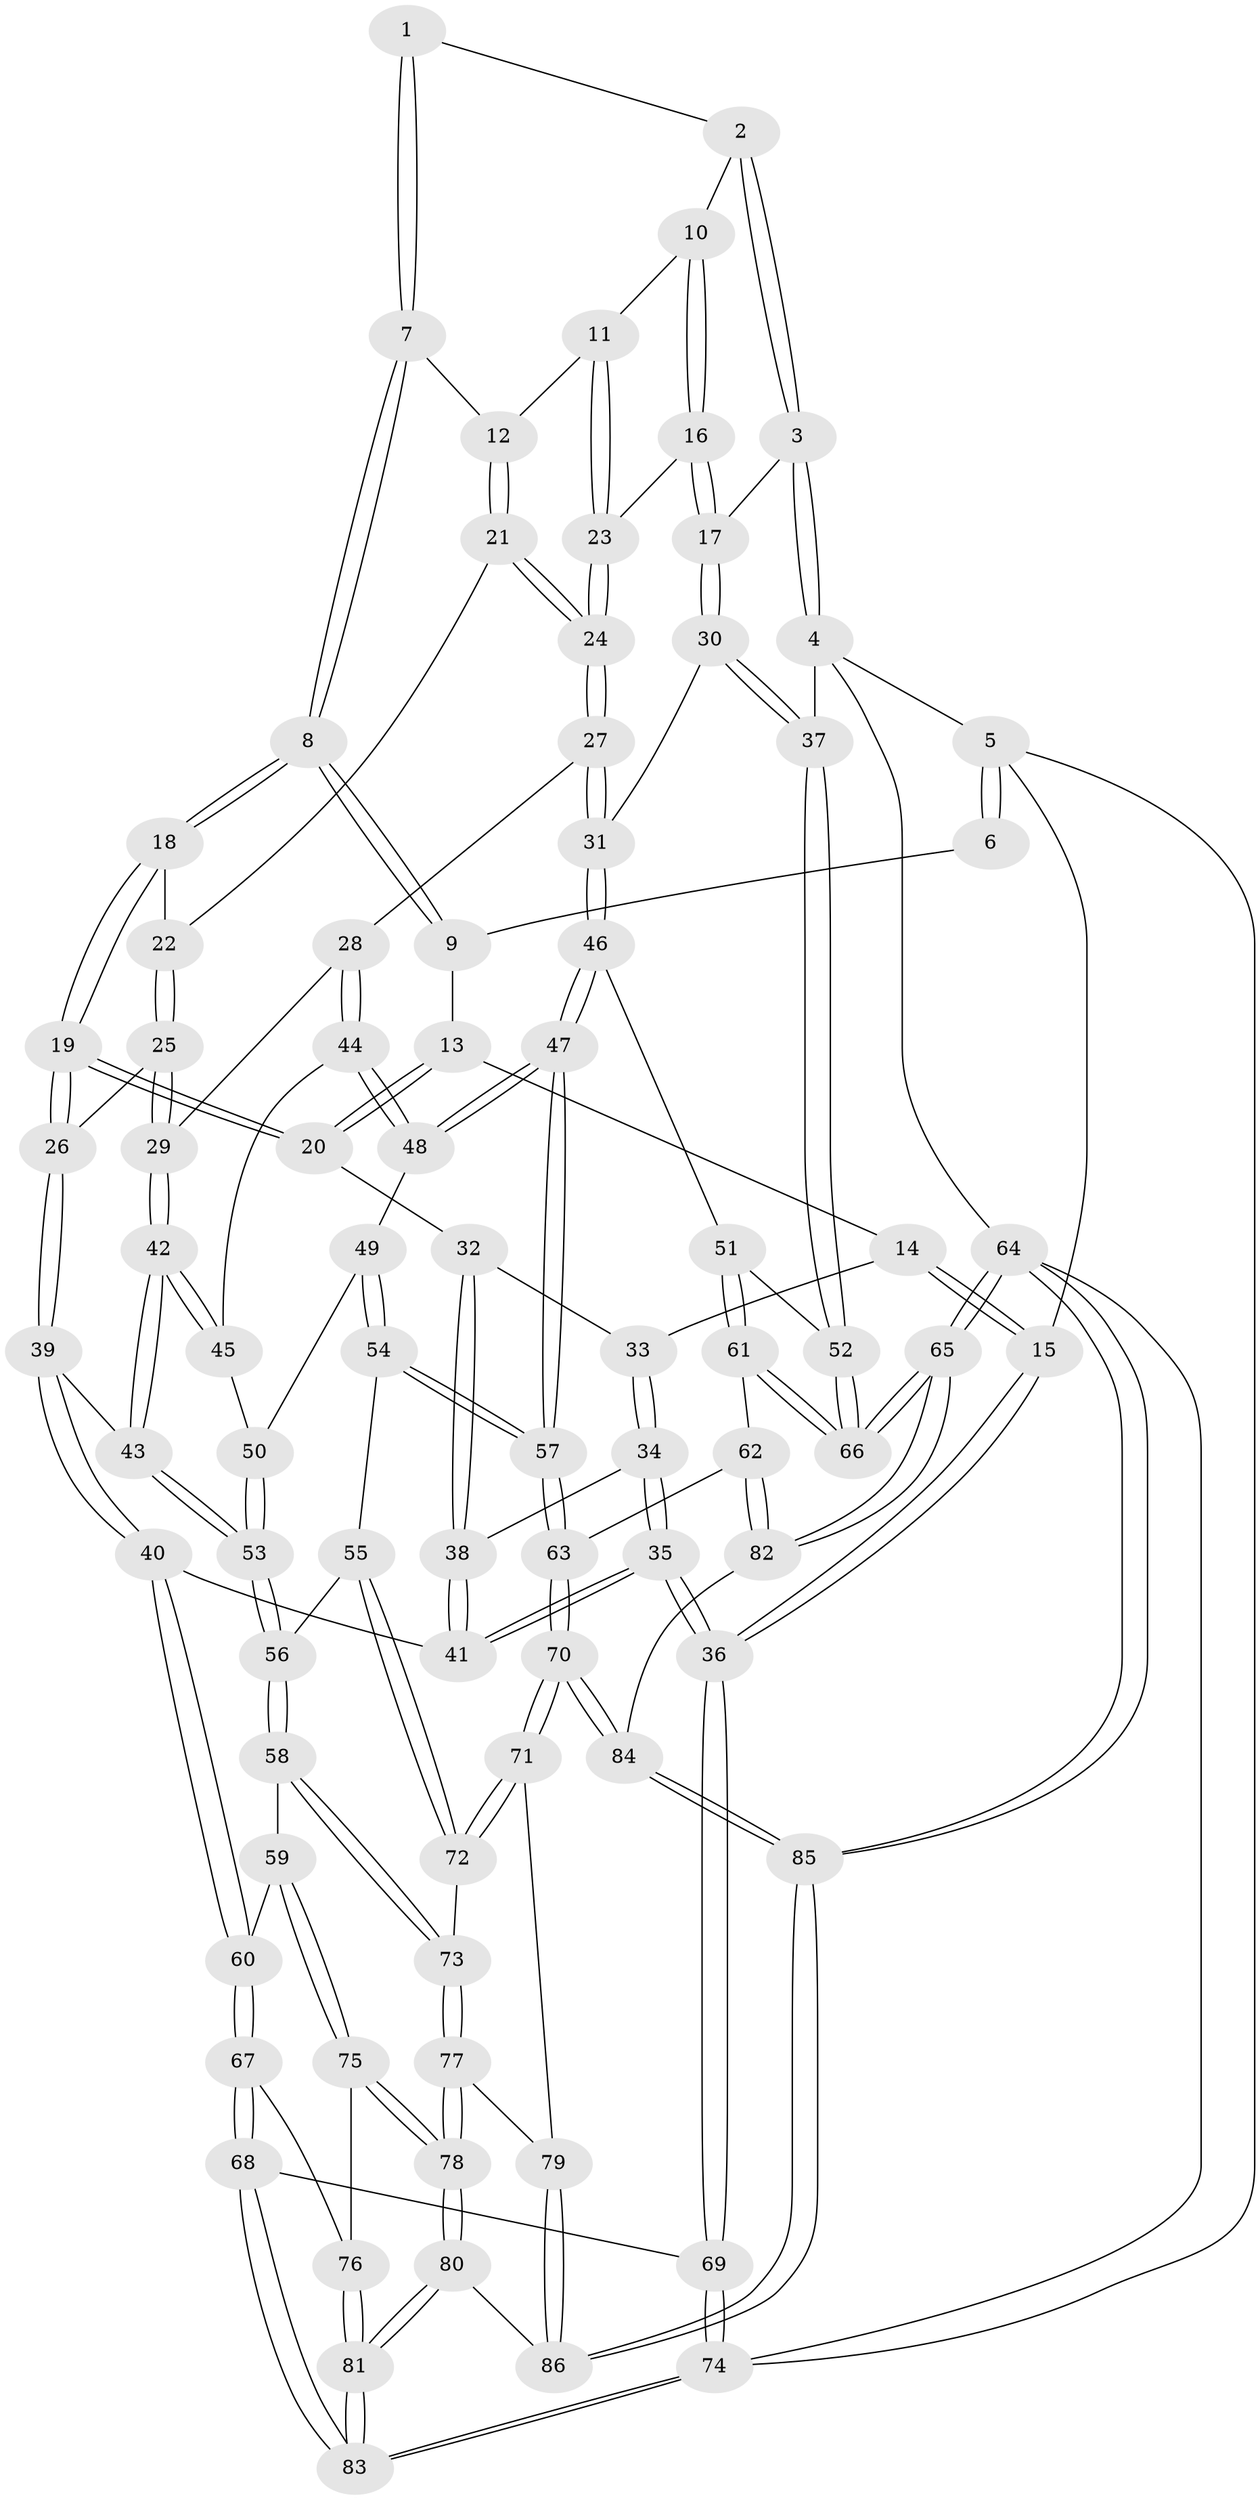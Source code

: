 // Generated by graph-tools (version 1.1) at 2025/27/03/09/25 03:27:03]
// undirected, 86 vertices, 212 edges
graph export_dot {
graph [start="1"]
  node [color=gray90,style=filled];
  1 [pos="+0.5457748834171376+0"];
  2 [pos="+0.620813664851505+0"];
  3 [pos="+1+0"];
  4 [pos="+1+0"];
  5 [pos="+0+0"];
  6 [pos="+0.138191169307219+0"];
  7 [pos="+0.44292496938544473+0.13524408886962414"];
  8 [pos="+0.387110911927623+0.1647895812457562"];
  9 [pos="+0.21866041792469412+0.10061771093469084"];
  10 [pos="+0.7002677900494313+0.09234402595509845"];
  11 [pos="+0.5273943668946975+0.20918189471044693"];
  12 [pos="+0.4982138803278204+0.19416460718753012"];
  13 [pos="+0.18569287041801674+0.15171379512755598"];
  14 [pos="+0.07501839154248256+0.23838151358046952"];
  15 [pos="+0+0.09939418528883272"];
  16 [pos="+0.7501690309642073+0.19070430548235848"];
  17 [pos="+0.8135447436429296+0.23677666316218096"];
  18 [pos="+0.3634014857117425+0.2282185117789332"];
  19 [pos="+0.3188327327348942+0.3170974277492481"];
  20 [pos="+0.3065239372938736+0.31666909223238393"];
  21 [pos="+0.4759837931699782+0.2936719691902891"];
  22 [pos="+0.4691050833777779+0.304661259657389"];
  23 [pos="+0.586407685825667+0.26027326553786645"];
  24 [pos="+0.5814533559233721+0.31848929020293715"];
  25 [pos="+0.4523158340593434+0.3644968840495416"];
  26 [pos="+0.3610551309573324+0.3739145707933895"];
  27 [pos="+0.5838535866223132+0.35619096088322905"];
  28 [pos="+0.5568704413445379+0.3953930988862085"];
  29 [pos="+0.5319195341452964+0.39907478920064376"];
  30 [pos="+0.8152521573517416+0.24011505157786756"];
  31 [pos="+0.8184760637339342+0.36348945165861984"];
  32 [pos="+0.2544164315517916+0.3306625704671278"];
  33 [pos="+0.08190845329969079+0.2508346409508839"];
  34 [pos="+0.08941979125925478+0.38393060711554094"];
  35 [pos="+0+0.5573172720356975"];
  36 [pos="+0+0.6266404691378871"];
  37 [pos="+1+0.17547538836350493"];
  38 [pos="+0.1847485946305951+0.4295387188347954"];
  39 [pos="+0.3484739551062236+0.5086892286281093"];
  40 [pos="+0.2767652576591322+0.5608303327597544"];
  41 [pos="+0.20084058338289396+0.4859778018000175"];
  42 [pos="+0.45804810394086765+0.5153133339914049"];
  43 [pos="+0.4432167635769822+0.5322555879459565"];
  44 [pos="+0.586472459532693+0.4431195962527518"];
  45 [pos="+0.5495084259375043+0.4987560860529768"];
  46 [pos="+0.8467663013309051+0.4396161639852692"];
  47 [pos="+0.8195957656967263+0.4670014058096118"];
  48 [pos="+0.6425517336758464+0.4937830283849867"];
  49 [pos="+0.6238297280046315+0.5324658460129642"];
  50 [pos="+0.5509583608772537+0.549979346480456"];
  51 [pos="+0.8965422684061294+0.45478514155628547"];
  52 [pos="+1+0.4456475823740894"];
  53 [pos="+0.4913242740838852+0.591925129392734"];
  54 [pos="+0.6361703092762858+0.6433641497729141"];
  55 [pos="+0.5716606529114139+0.6534472664076156"];
  56 [pos="+0.501167352612425+0.6339990704497633"];
  57 [pos="+0.7433746906464793+0.6933864657659979"];
  58 [pos="+0.45081051470288747+0.6985130332477488"];
  59 [pos="+0.42638164676630513+0.7088234946138792"];
  60 [pos="+0.2760834985134099+0.5634355975544192"];
  61 [pos="+0.9410909375269277+0.6798084253293222"];
  62 [pos="+0.8612963679906954+0.7755908115231738"];
  63 [pos="+0.7769384122789503+0.7936831043914623"];
  64 [pos="+1+1"];
  65 [pos="+1+1"];
  66 [pos="+1+0.6450684735510749"];
  67 [pos="+0.1508426659004988+0.7374133126763305"];
  68 [pos="+0.10942627342724663+0.7471180426451924"];
  69 [pos="+0+0.6978730825511766"];
  70 [pos="+0.7746227843823215+0.7979686280246069"];
  71 [pos="+0.6925156075949215+0.8194785884895158"];
  72 [pos="+0.5714274633311346+0.7284880476104811"];
  73 [pos="+0.5256353545169823+0.7725037406358575"];
  74 [pos="+0+1"];
  75 [pos="+0.38167698031030867+0.7742877823933455"];
  76 [pos="+0.24426886592604777+0.7846368073809814"];
  77 [pos="+0.5505382146490472+0.8634972908781041"];
  78 [pos="+0.47580984062229403+0.9319605397415888"];
  79 [pos="+0.6489175551519005+0.8395968523577572"];
  80 [pos="+0.40828826285642594+1"];
  81 [pos="+0.394366789229931+1"];
  82 [pos="+1+0.9947994488200399"];
  83 [pos="+0.213307697591058+1"];
  84 [pos="+0.7976158996403031+0.9315679748598029"];
  85 [pos="+0.7459262369583243+1"];
  86 [pos="+0.6208134458387268+1"];
  1 -- 2;
  1 -- 7;
  1 -- 7;
  2 -- 3;
  2 -- 3;
  2 -- 10;
  3 -- 4;
  3 -- 4;
  3 -- 17;
  4 -- 5;
  4 -- 37;
  4 -- 64;
  5 -- 6;
  5 -- 6;
  5 -- 15;
  5 -- 74;
  6 -- 9;
  7 -- 8;
  7 -- 8;
  7 -- 12;
  8 -- 9;
  8 -- 9;
  8 -- 18;
  8 -- 18;
  9 -- 13;
  10 -- 11;
  10 -- 16;
  10 -- 16;
  11 -- 12;
  11 -- 23;
  11 -- 23;
  12 -- 21;
  12 -- 21;
  13 -- 14;
  13 -- 20;
  13 -- 20;
  14 -- 15;
  14 -- 15;
  14 -- 33;
  15 -- 36;
  15 -- 36;
  16 -- 17;
  16 -- 17;
  16 -- 23;
  17 -- 30;
  17 -- 30;
  18 -- 19;
  18 -- 19;
  18 -- 22;
  19 -- 20;
  19 -- 20;
  19 -- 26;
  19 -- 26;
  20 -- 32;
  21 -- 22;
  21 -- 24;
  21 -- 24;
  22 -- 25;
  22 -- 25;
  23 -- 24;
  23 -- 24;
  24 -- 27;
  24 -- 27;
  25 -- 26;
  25 -- 29;
  25 -- 29;
  26 -- 39;
  26 -- 39;
  27 -- 28;
  27 -- 31;
  27 -- 31;
  28 -- 29;
  28 -- 44;
  28 -- 44;
  29 -- 42;
  29 -- 42;
  30 -- 31;
  30 -- 37;
  30 -- 37;
  31 -- 46;
  31 -- 46;
  32 -- 33;
  32 -- 38;
  32 -- 38;
  33 -- 34;
  33 -- 34;
  34 -- 35;
  34 -- 35;
  34 -- 38;
  35 -- 36;
  35 -- 36;
  35 -- 41;
  35 -- 41;
  36 -- 69;
  36 -- 69;
  37 -- 52;
  37 -- 52;
  38 -- 41;
  38 -- 41;
  39 -- 40;
  39 -- 40;
  39 -- 43;
  40 -- 41;
  40 -- 60;
  40 -- 60;
  42 -- 43;
  42 -- 43;
  42 -- 45;
  42 -- 45;
  43 -- 53;
  43 -- 53;
  44 -- 45;
  44 -- 48;
  44 -- 48;
  45 -- 50;
  46 -- 47;
  46 -- 47;
  46 -- 51;
  47 -- 48;
  47 -- 48;
  47 -- 57;
  47 -- 57;
  48 -- 49;
  49 -- 50;
  49 -- 54;
  49 -- 54;
  50 -- 53;
  50 -- 53;
  51 -- 52;
  51 -- 61;
  51 -- 61;
  52 -- 66;
  52 -- 66;
  53 -- 56;
  53 -- 56;
  54 -- 55;
  54 -- 57;
  54 -- 57;
  55 -- 56;
  55 -- 72;
  55 -- 72;
  56 -- 58;
  56 -- 58;
  57 -- 63;
  57 -- 63;
  58 -- 59;
  58 -- 73;
  58 -- 73;
  59 -- 60;
  59 -- 75;
  59 -- 75;
  60 -- 67;
  60 -- 67;
  61 -- 62;
  61 -- 66;
  61 -- 66;
  62 -- 63;
  62 -- 82;
  62 -- 82;
  63 -- 70;
  63 -- 70;
  64 -- 65;
  64 -- 65;
  64 -- 85;
  64 -- 85;
  64 -- 74;
  65 -- 66;
  65 -- 66;
  65 -- 82;
  65 -- 82;
  67 -- 68;
  67 -- 68;
  67 -- 76;
  68 -- 69;
  68 -- 83;
  68 -- 83;
  69 -- 74;
  69 -- 74;
  70 -- 71;
  70 -- 71;
  70 -- 84;
  70 -- 84;
  71 -- 72;
  71 -- 72;
  71 -- 79;
  72 -- 73;
  73 -- 77;
  73 -- 77;
  74 -- 83;
  74 -- 83;
  75 -- 76;
  75 -- 78;
  75 -- 78;
  76 -- 81;
  76 -- 81;
  77 -- 78;
  77 -- 78;
  77 -- 79;
  78 -- 80;
  78 -- 80;
  79 -- 86;
  79 -- 86;
  80 -- 81;
  80 -- 81;
  80 -- 86;
  81 -- 83;
  81 -- 83;
  82 -- 84;
  84 -- 85;
  84 -- 85;
  85 -- 86;
  85 -- 86;
}
